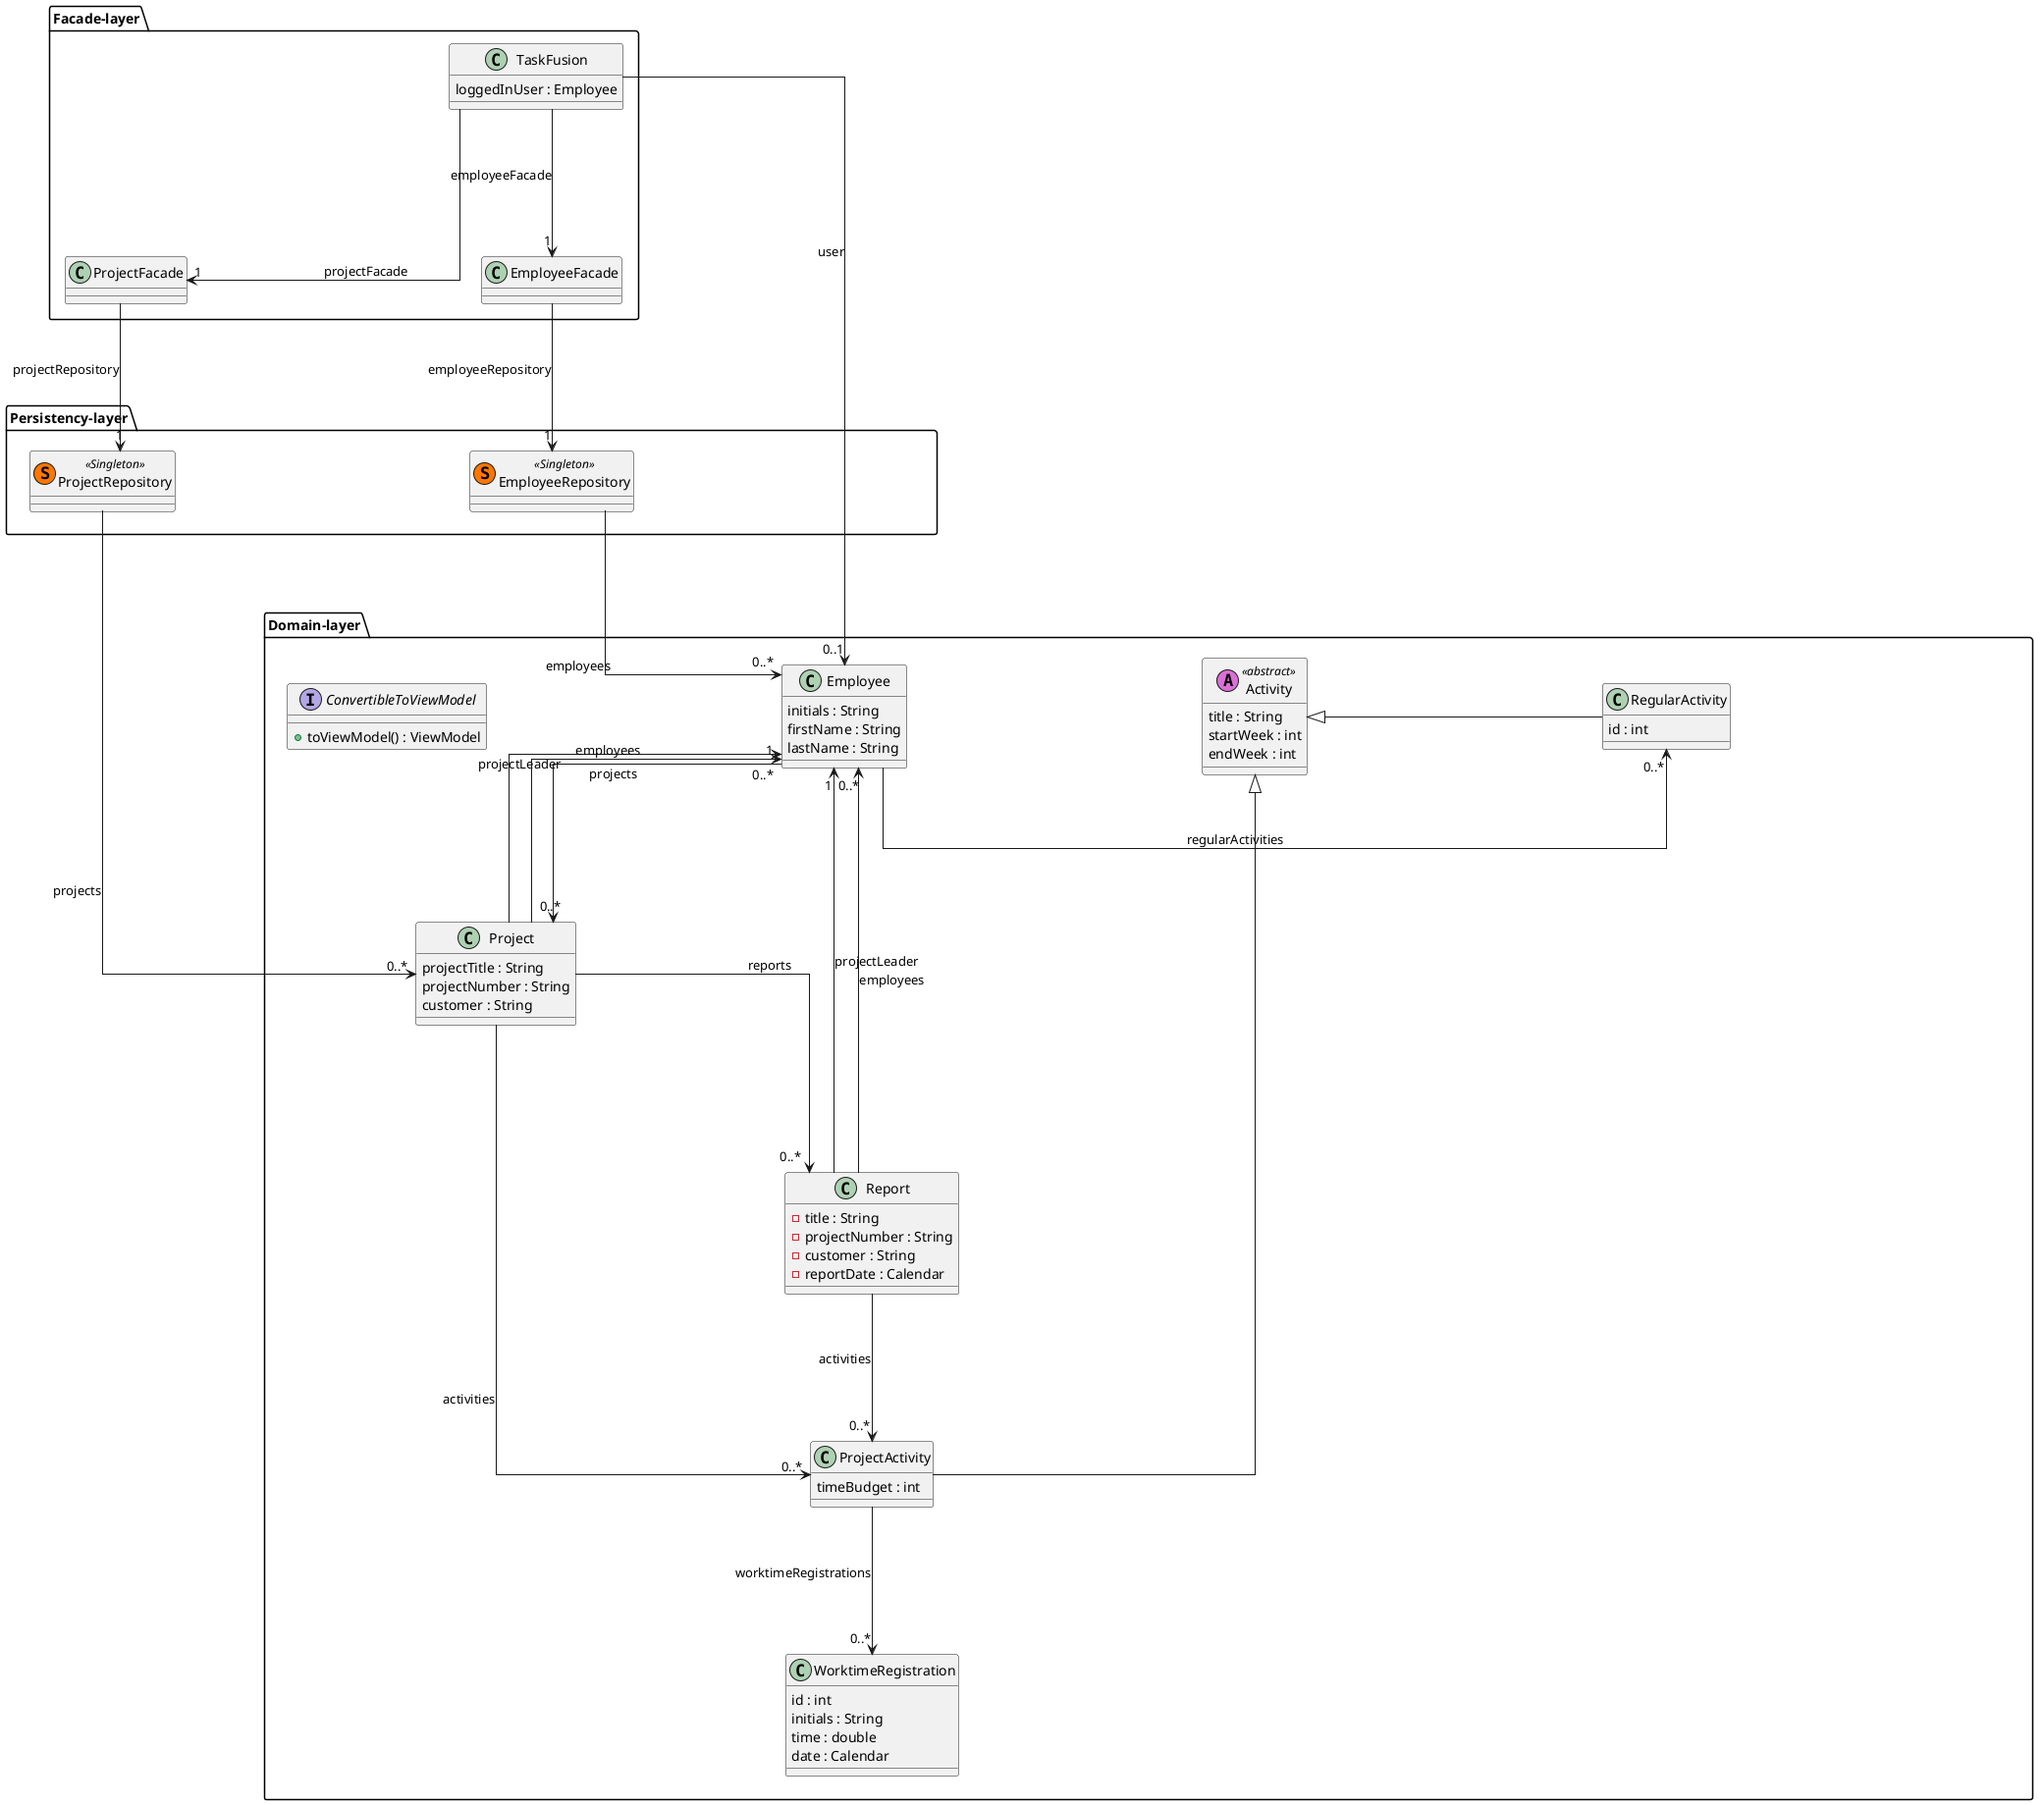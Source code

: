 @startuml ClassDiagram
skinparam linetype ortho
skinparam Nodesep 300
skinparam Ranksep 150


package "Facade-layer" as FacadeLayer {

    class "TaskFusion" as app{
        loggedInUser : Employee
    }

    class EmployeeFacade {
    }

    class ProjectFacade {
    }
}


package "Persistency-layer" as PersistencyLayer {
    class ProjectRepository << (S,#FF7700) Singleton >>{
    }

    class EmployeeRepository << (S,#FF7700) Singleton >>{
    }

}


package "Domain-layer" as DomainLayer {

    interface ConvertibleToViewModel{
        + toViewModel() : ViewModel
    }

    class Report {
        - title : String 
        - projectNumber : String 
        - customer : String 
        - reportDate : Calendar       
    }

    class Project{
        projectTitle : String 
        projectNumber : String
        customer : String
    }

    class ProjectActivity{
        timeBudget : int
    }

    class Activity <<(A, orchid)abstract>>{
        title : String
        startWeek : int
        endWeek : int
    }
    class RegularActivity{
        id : int
    }

    class Employee{
        initials : String
        firstName : String
        lastName : String
    }

    class WorktimeRegistration {
        id : int
        initials : String
        time : double
        date : Calendar
    }

}

PersistencyLayer -d[hidden]-> DomainLayer

app --> "1" ProjectFacade : projectFacade
app --> "1" EmployeeFacade : employeeFacade

ProjectFacade --> "1" ProjectRepository : projectRepository
EmployeeFacade --> "1" EmployeeRepository : employeeRepository

ProjectRepository --> "0..*" Project : projects
Project --> "0..*" Report : reports

EmployeeRepository --> "0..*" Employee : employees

app --> "0..1" Employee : user

Activity <|-- ProjectActivity
Activity <|- RegularActivity

Project --> "1" Employee : projectLeader
Project --> "0..*" Employee : employees
Employee --> "0..*" Project : projects
Project -> "0..*" ProjectActivity : activities
Employee -> "0..*" RegularActivity : regularActivities

Report --> "1" Employee : projectLeader
Report --> "0..*" Employee : employees
Report --> "0..*" ProjectActivity : activities

ProjectActivity --> "0..*" WorktimeRegistration : worktimeRegistrations

'Employee --> "0..*" WorktimeRegistrations : worktimeRegistrations
'Project ..|> ConvertibleToViewModel
'Employee ..|> ConvertibleToViewModel
'ProjectActivity ..|> ConvertibleToViewModel
'RegularActivity ..|> ConvertibleToViewModel
'WorktimeRegistration ..|> ConvertibleToViewModel
'Report ..|> ConvertibleToViewModel

@enduml